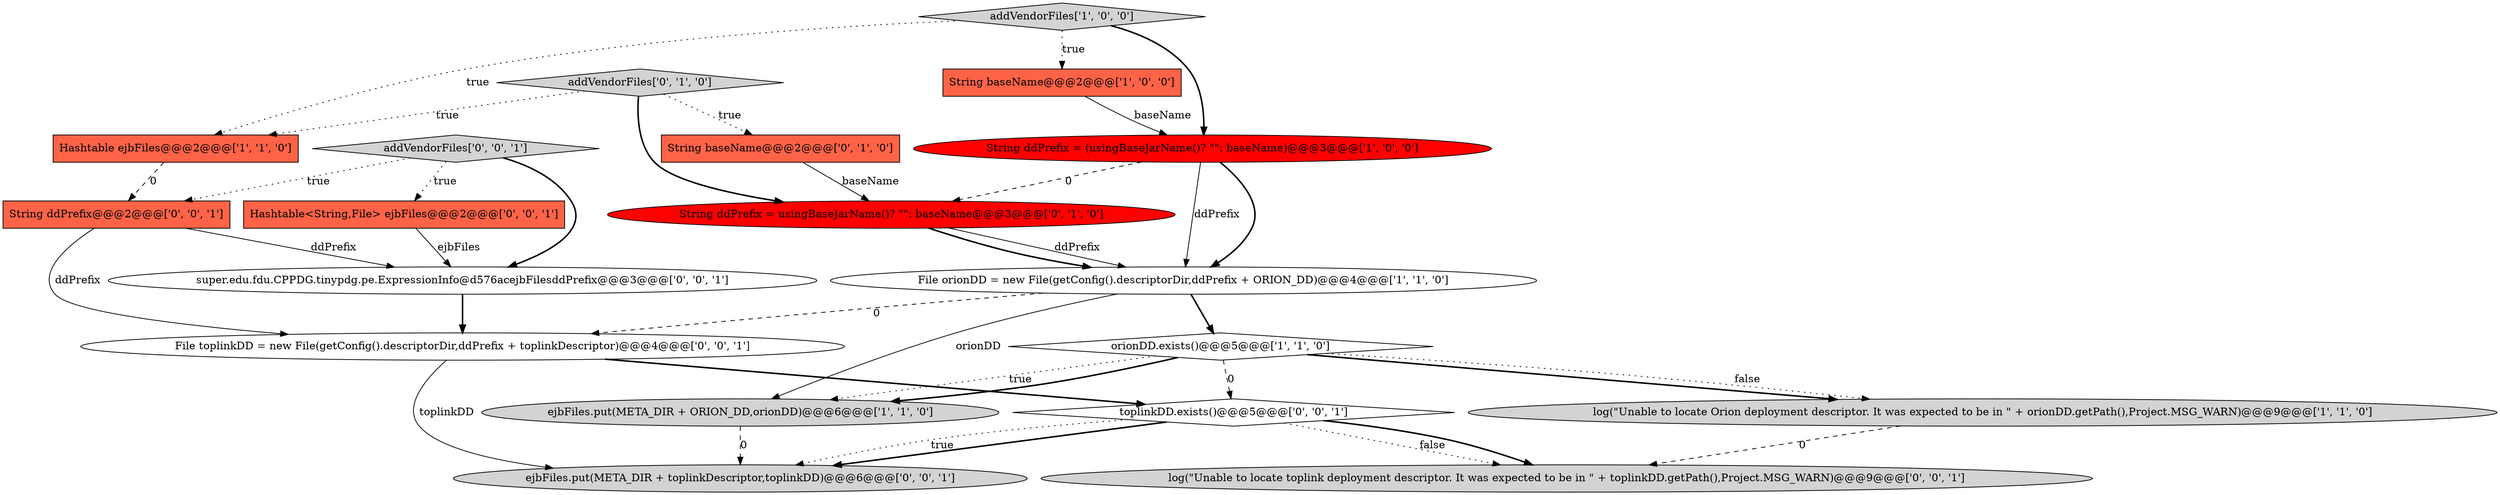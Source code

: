 digraph {
15 [style = filled, label = "toplinkDD.exists()@@@5@@@['0', '0', '1']", fillcolor = white, shape = diamond image = "AAA0AAABBB3BBB"];
14 [style = filled, label = "String ddPrefix@@@2@@@['0', '0', '1']", fillcolor = tomato, shape = box image = "AAA0AAABBB3BBB"];
11 [style = filled, label = "Hashtable<String,File> ejbFiles@@@2@@@['0', '0', '1']", fillcolor = tomato, shape = box image = "AAA0AAABBB3BBB"];
18 [style = filled, label = "addVendorFiles['0', '0', '1']", fillcolor = lightgray, shape = diamond image = "AAA0AAABBB3BBB"];
1 [style = filled, label = "Hashtable ejbFiles@@@2@@@['1', '1', '0']", fillcolor = tomato, shape = box image = "AAA0AAABBB1BBB"];
10 [style = filled, label = "addVendorFiles['0', '1', '0']", fillcolor = lightgray, shape = diamond image = "AAA0AAABBB2BBB"];
0 [style = filled, label = "String baseName@@@2@@@['1', '0', '0']", fillcolor = tomato, shape = box image = "AAA0AAABBB1BBB"];
12 [style = filled, label = "File toplinkDD = new File(getConfig().descriptorDir,ddPrefix + toplinkDescriptor)@@@4@@@['0', '0', '1']", fillcolor = white, shape = ellipse image = "AAA0AAABBB3BBB"];
7 [style = filled, label = "orionDD.exists()@@@5@@@['1', '1', '0']", fillcolor = white, shape = diamond image = "AAA0AAABBB1BBB"];
13 [style = filled, label = "ejbFiles.put(META_DIR + toplinkDescriptor,toplinkDD)@@@6@@@['0', '0', '1']", fillcolor = lightgray, shape = ellipse image = "AAA0AAABBB3BBB"];
16 [style = filled, label = "log(\"Unable to locate toplink deployment descriptor. It was expected to be in \" + toplinkDD.getPath(),Project.MSG_WARN)@@@9@@@['0', '0', '1']", fillcolor = lightgray, shape = ellipse image = "AAA0AAABBB3BBB"];
6 [style = filled, label = "File orionDD = new File(getConfig().descriptorDir,ddPrefix + ORION_DD)@@@4@@@['1', '1', '0']", fillcolor = white, shape = ellipse image = "AAA0AAABBB1BBB"];
5 [style = filled, label = "addVendorFiles['1', '0', '0']", fillcolor = lightgray, shape = diamond image = "AAA0AAABBB1BBB"];
8 [style = filled, label = "String baseName@@@2@@@['0', '1', '0']", fillcolor = tomato, shape = box image = "AAA0AAABBB2BBB"];
4 [style = filled, label = "log(\"Unable to locate Orion deployment descriptor. It was expected to be in \" + orionDD.getPath(),Project.MSG_WARN)@@@9@@@['1', '1', '0']", fillcolor = lightgray, shape = ellipse image = "AAA0AAABBB1BBB"];
17 [style = filled, label = "super.edu.fdu.CPPDG.tinypdg.pe.ExpressionInfo@d576acejbFilesddPrefix@@@3@@@['0', '0', '1']", fillcolor = white, shape = ellipse image = "AAA0AAABBB3BBB"];
9 [style = filled, label = "String ddPrefix = usingBaseJarName()? \"\": baseName@@@3@@@['0', '1', '0']", fillcolor = red, shape = ellipse image = "AAA1AAABBB2BBB"];
3 [style = filled, label = "String ddPrefix = (usingBaseJarName()? \"\": baseName)@@@3@@@['1', '0', '0']", fillcolor = red, shape = ellipse image = "AAA1AAABBB1BBB"];
2 [style = filled, label = "ejbFiles.put(META_DIR + ORION_DD,orionDD)@@@6@@@['1', '1', '0']", fillcolor = lightgray, shape = ellipse image = "AAA0AAABBB1BBB"];
5->3 [style = bold, label=""];
14->17 [style = solid, label="ddPrefix"];
7->2 [style = dotted, label="true"];
10->8 [style = dotted, label="true"];
15->13 [style = bold, label=""];
11->17 [style = solid, label="ejbFiles"];
4->16 [style = dashed, label="0"];
14->12 [style = solid, label="ddPrefix"];
1->14 [style = dashed, label="0"];
9->6 [style = solid, label="ddPrefix"];
5->1 [style = dotted, label="true"];
12->15 [style = bold, label=""];
18->17 [style = bold, label=""];
3->6 [style = bold, label=""];
15->16 [style = dotted, label="false"];
5->0 [style = dotted, label="true"];
7->4 [style = bold, label=""];
15->16 [style = bold, label=""];
18->14 [style = dotted, label="true"];
12->13 [style = solid, label="toplinkDD"];
9->6 [style = bold, label=""];
15->13 [style = dotted, label="true"];
6->12 [style = dashed, label="0"];
3->6 [style = solid, label="ddPrefix"];
18->11 [style = dotted, label="true"];
17->12 [style = bold, label=""];
3->9 [style = dashed, label="0"];
7->2 [style = bold, label=""];
2->13 [style = dashed, label="0"];
7->4 [style = dotted, label="false"];
7->15 [style = dashed, label="0"];
10->9 [style = bold, label=""];
10->1 [style = dotted, label="true"];
6->7 [style = bold, label=""];
8->9 [style = solid, label="baseName"];
6->2 [style = solid, label="orionDD"];
0->3 [style = solid, label="baseName"];
}
